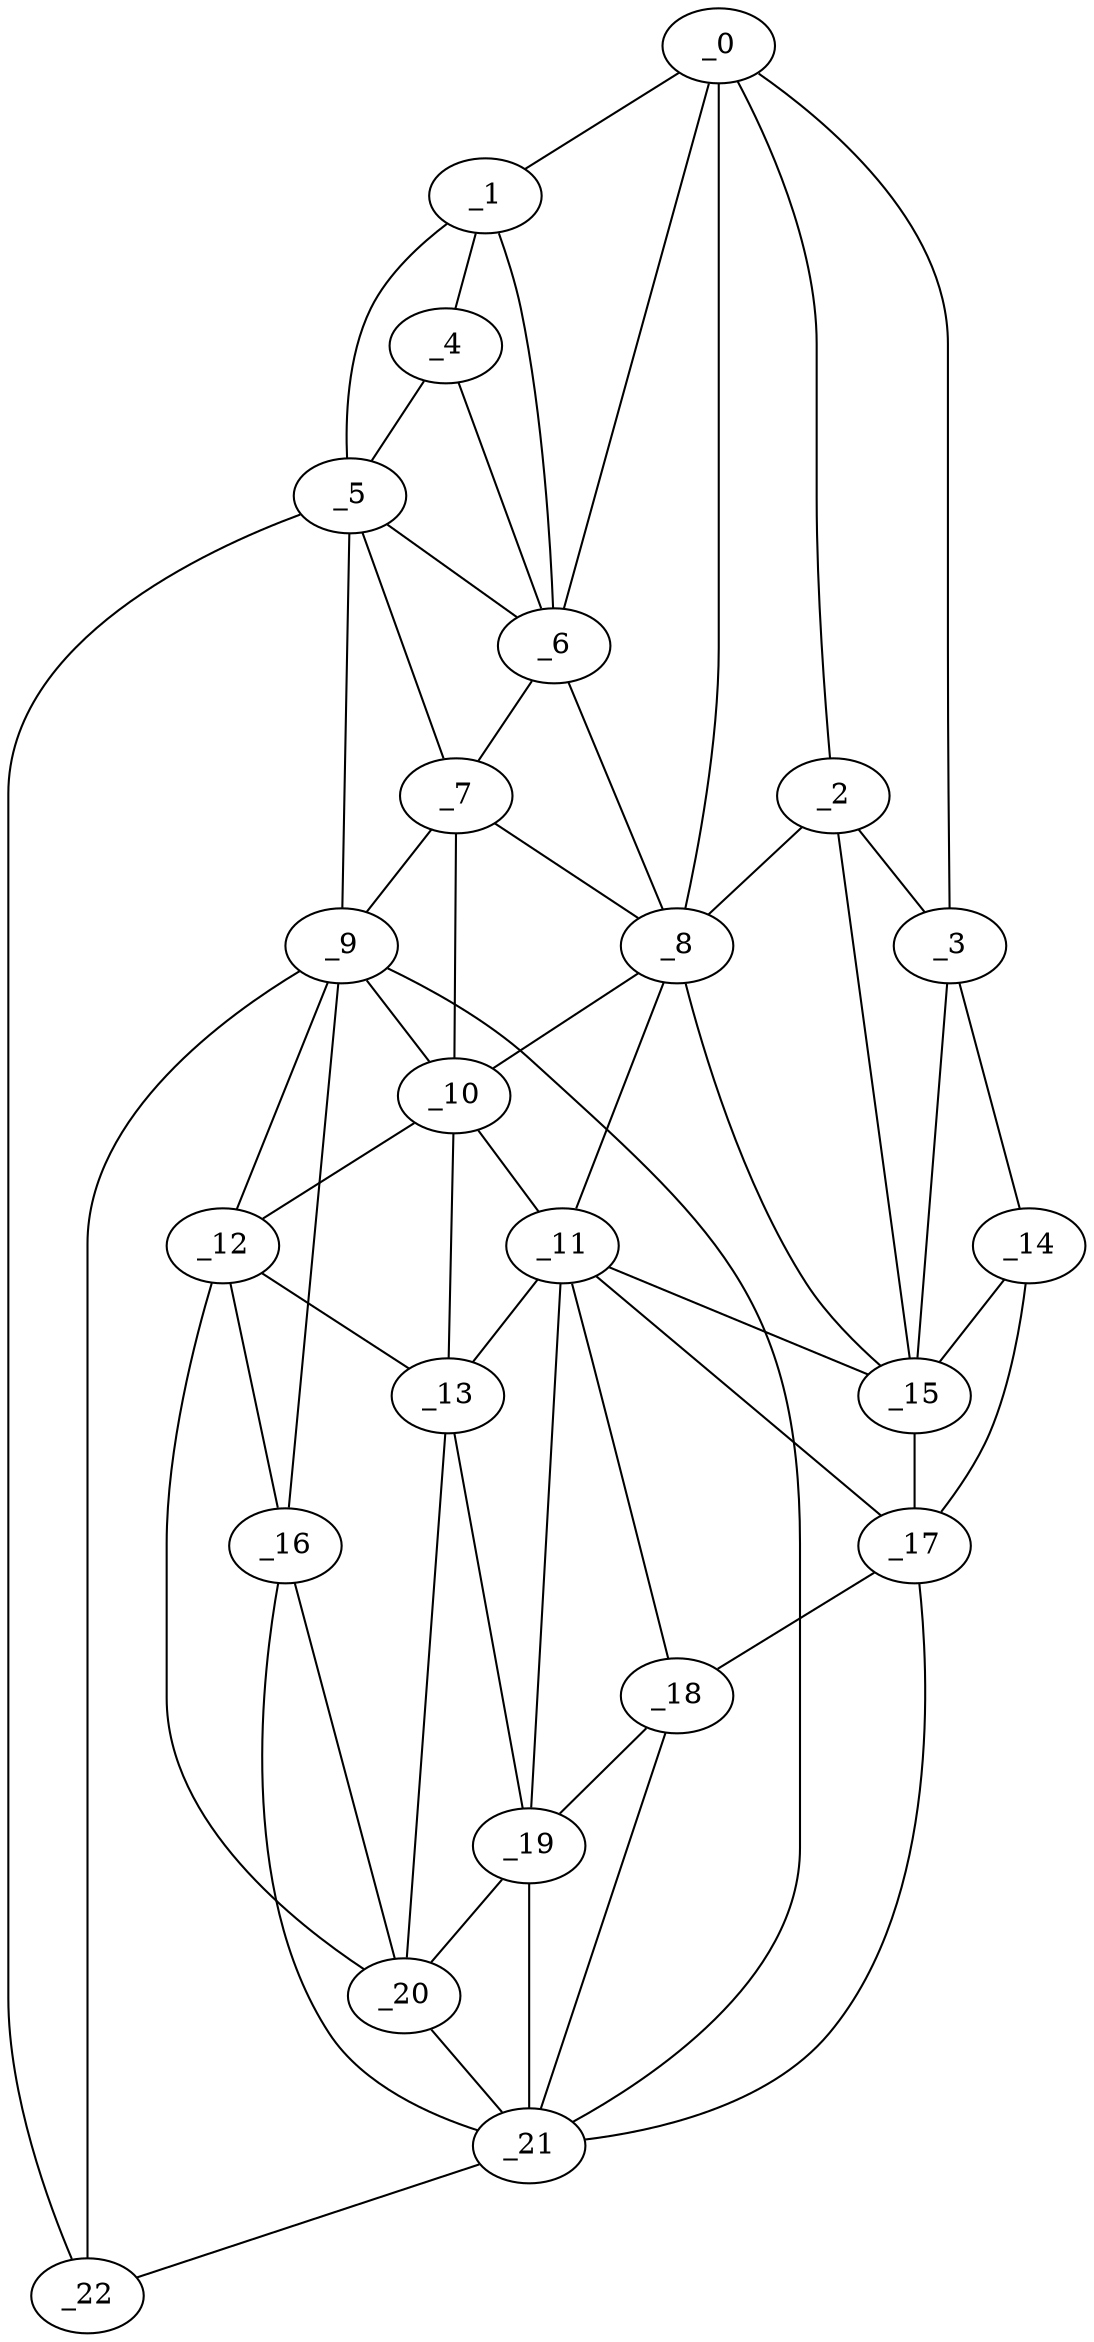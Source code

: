 graph "obj24__15.gxl" {
	_0	 [x=38,
		y=57];
	_1	 [x=38,
		y=65];
	_0 -- _1	 [valence=1];
	_2	 [x=42,
		y=29];
	_0 -- _2	 [valence=1];
	_3	 [x=43,
		y=8];
	_0 -- _3	 [valence=1];
	_6	 [x=53,
		y=70];
	_0 -- _6	 [valence=2];
	_8	 [x=61,
		y=61];
	_0 -- _8	 [valence=1];
	_4	 [x=46,
		y=73];
	_1 -- _4	 [valence=2];
	_5	 [x=46,
		y=79];
	_1 -- _5	 [valence=1];
	_1 -- _6	 [valence=1];
	_2 -- _3	 [valence=2];
	_2 -- _8	 [valence=2];
	_15	 [x=89,
		y=28];
	_2 -- _15	 [valence=1];
	_14	 [x=89,
		y=8];
	_3 -- _14	 [valence=1];
	_3 -- _15	 [valence=2];
	_4 -- _5	 [valence=1];
	_4 -- _6	 [valence=2];
	_5 -- _6	 [valence=2];
	_7	 [x=60,
		y=76];
	_5 -- _7	 [valence=1];
	_9	 [x=73,
		y=81];
	_5 -- _9	 [valence=2];
	_22	 [x=94,
		y=118];
	_5 -- _22	 [valence=1];
	_6 -- _7	 [valence=2];
	_6 -- _8	 [valence=1];
	_7 -- _8	 [valence=2];
	_7 -- _9	 [valence=2];
	_10	 [x=74,
		y=75];
	_7 -- _10	 [valence=2];
	_8 -- _10	 [valence=2];
	_11	 [x=79,
		y=61];
	_8 -- _11	 [valence=1];
	_8 -- _15	 [valence=2];
	_9 -- _10	 [valence=2];
	_12	 [x=79,
		y=79];
	_9 -- _12	 [valence=1];
	_16	 [x=92,
		y=92];
	_9 -- _16	 [valence=2];
	_21	 [x=94,
		y=105];
	_9 -- _21	 [valence=1];
	_9 -- _22	 [valence=1];
	_10 -- _11	 [valence=2];
	_10 -- _12	 [valence=2];
	_13	 [x=82,
		y=74];
	_10 -- _13	 [valence=2];
	_11 -- _13	 [valence=1];
	_11 -- _15	 [valence=2];
	_17	 [x=93,
		y=35];
	_11 -- _17	 [valence=2];
	_18	 [x=93,
		y=48];
	_11 -- _18	 [valence=2];
	_19	 [x=93,
		y=57];
	_11 -- _19	 [valence=1];
	_12 -- _13	 [valence=1];
	_12 -- _16	 [valence=2];
	_20	 [x=93,
		y=86];
	_12 -- _20	 [valence=1];
	_13 -- _19	 [valence=2];
	_13 -- _20	 [valence=1];
	_14 -- _15	 [valence=2];
	_14 -- _17	 [valence=1];
	_15 -- _17	 [valence=1];
	_16 -- _20	 [valence=2];
	_16 -- _21	 [valence=2];
	_17 -- _18	 [valence=2];
	_17 -- _21	 [valence=1];
	_18 -- _19	 [valence=2];
	_18 -- _21	 [valence=2];
	_19 -- _20	 [valence=2];
	_19 -- _21	 [valence=2];
	_20 -- _21	 [valence=1];
	_21 -- _22	 [valence=1];
}

